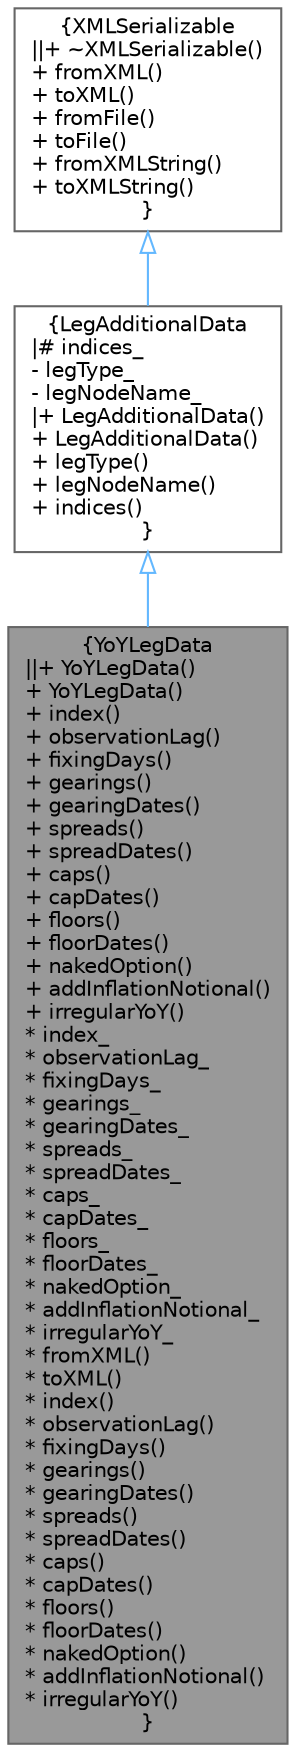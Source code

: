 digraph "YoYLegData"
{
 // INTERACTIVE_SVG=YES
 // LATEX_PDF_SIZE
  bgcolor="transparent";
  edge [fontname=Helvetica,fontsize=10,labelfontname=Helvetica,labelfontsize=10];
  node [fontname=Helvetica,fontsize=10,shape=box,height=0.2,width=0.4];
  Node1 [label="{YoYLegData\n||+ YoYLegData()\l+ YoYLegData()\l+ index()\l+ observationLag()\l+ fixingDays()\l+ gearings()\l+ gearingDates()\l+ spreads()\l+ spreadDates()\l+ caps()\l+ capDates()\l+ floors()\l+ floorDates()\l+ nakedOption()\l+ addInflationNotional()\l+ irregularYoY()\l* index_\l* observationLag_\l* fixingDays_\l* gearings_\l* gearingDates_\l* spreads_\l* spreadDates_\l* caps_\l* capDates_\l* floors_\l* floorDates_\l* nakedOption_\l* addInflationNotional_\l* irregularYoY_\l* fromXML()\l* toXML()\l* index()\l* observationLag()\l* fixingDays()\l* gearings()\l* gearingDates()\l* spreads()\l* spreadDates()\l* caps()\l* capDates()\l* floors()\l* floorDates()\l* nakedOption()\l* addInflationNotional()\l* irregularYoY()\l}",height=0.2,width=0.4,color="gray40", fillcolor="grey60", style="filled", fontcolor="black",tooltip="Serializable YoY Leg Data."];
  Node2 -> Node1 [dir="back",color="steelblue1",style="solid",arrowtail="onormal"];
  Node2 [label="{LegAdditionalData\n|# indices_\l- legType_\l- legNodeName_\l|+ LegAdditionalData()\l+ LegAdditionalData()\l+ legType()\l+ legNodeName()\l+ indices()\l}",height=0.2,width=0.4,color="gray40", fillcolor="white", style="filled",URL="$classore_1_1data_1_1_leg_additional_data.html",tooltip="Serializable Additional Leg Data."];
  Node3 -> Node2 [dir="back",color="steelblue1",style="solid",arrowtail="onormal"];
  Node3 [label="{XMLSerializable\n||+ ~XMLSerializable()\l+ fromXML()\l+ toXML()\l+ fromFile()\l+ toFile()\l+ fromXMLString()\l+ toXMLString()\l}",height=0.2,width=0.4,color="gray40", fillcolor="white", style="filled",URL="$classore_1_1data_1_1_x_m_l_serializable.html",tooltip="Base class for all serializable classes."];
}
